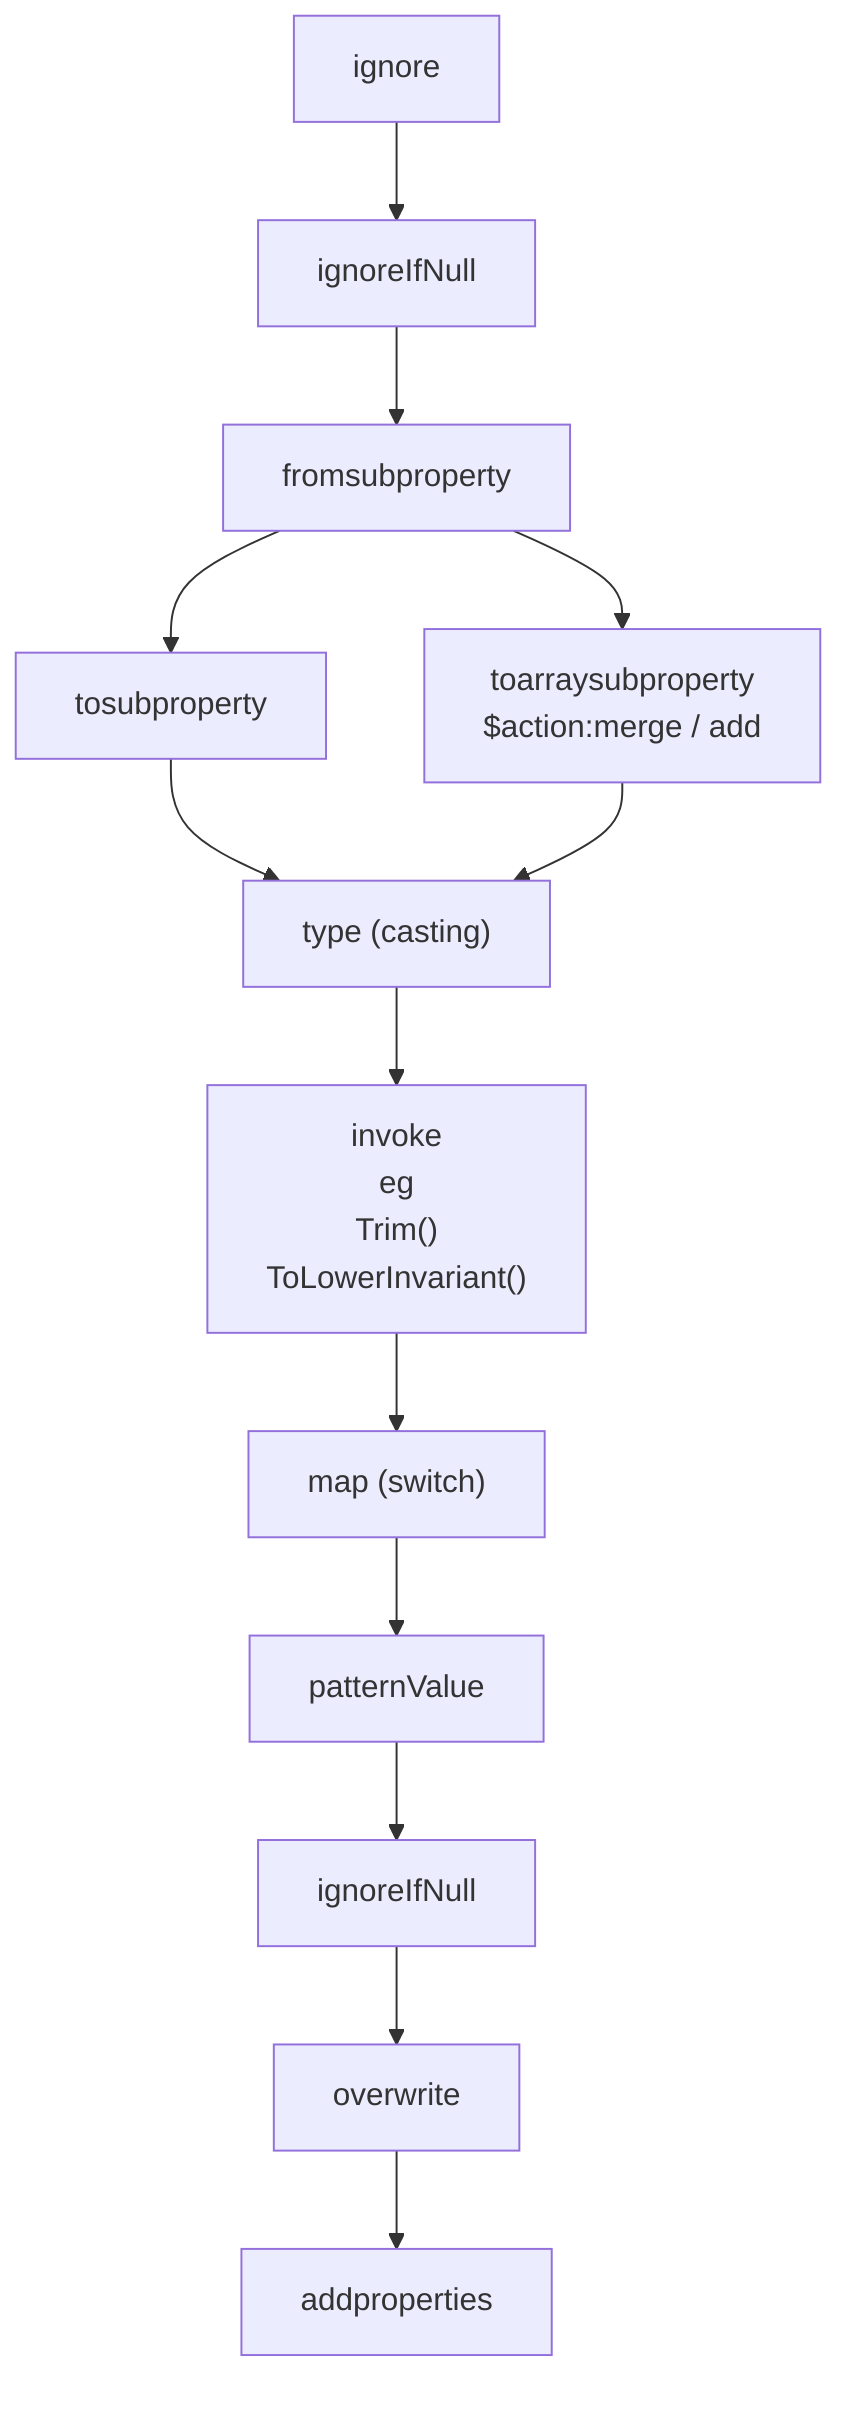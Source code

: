 graph TD
    ignore-->ignoreIfNull1
    ignoreIfNull1[ignoreIfNull]-->fromsubproperty
    fromsubproperty-->tosubproperty
    fromsubproperty-->toarraysubproperty[toarraysubproperty<br/>$action:merge / add]
    tosubproperty-->type["type (casting)"]
    toarraysubproperty-->type
    type-->invoke["invoke<br />eg<br/> Trim()<br/> ToLowerInvariant()"]
    invoke-->map["map (switch)"]
    map-->patternValue
    patternValue-->ignoreIfNull2[ignoreIfNull]
    ignoreIfNull2-->overwrite
    overwrite-->addproperties